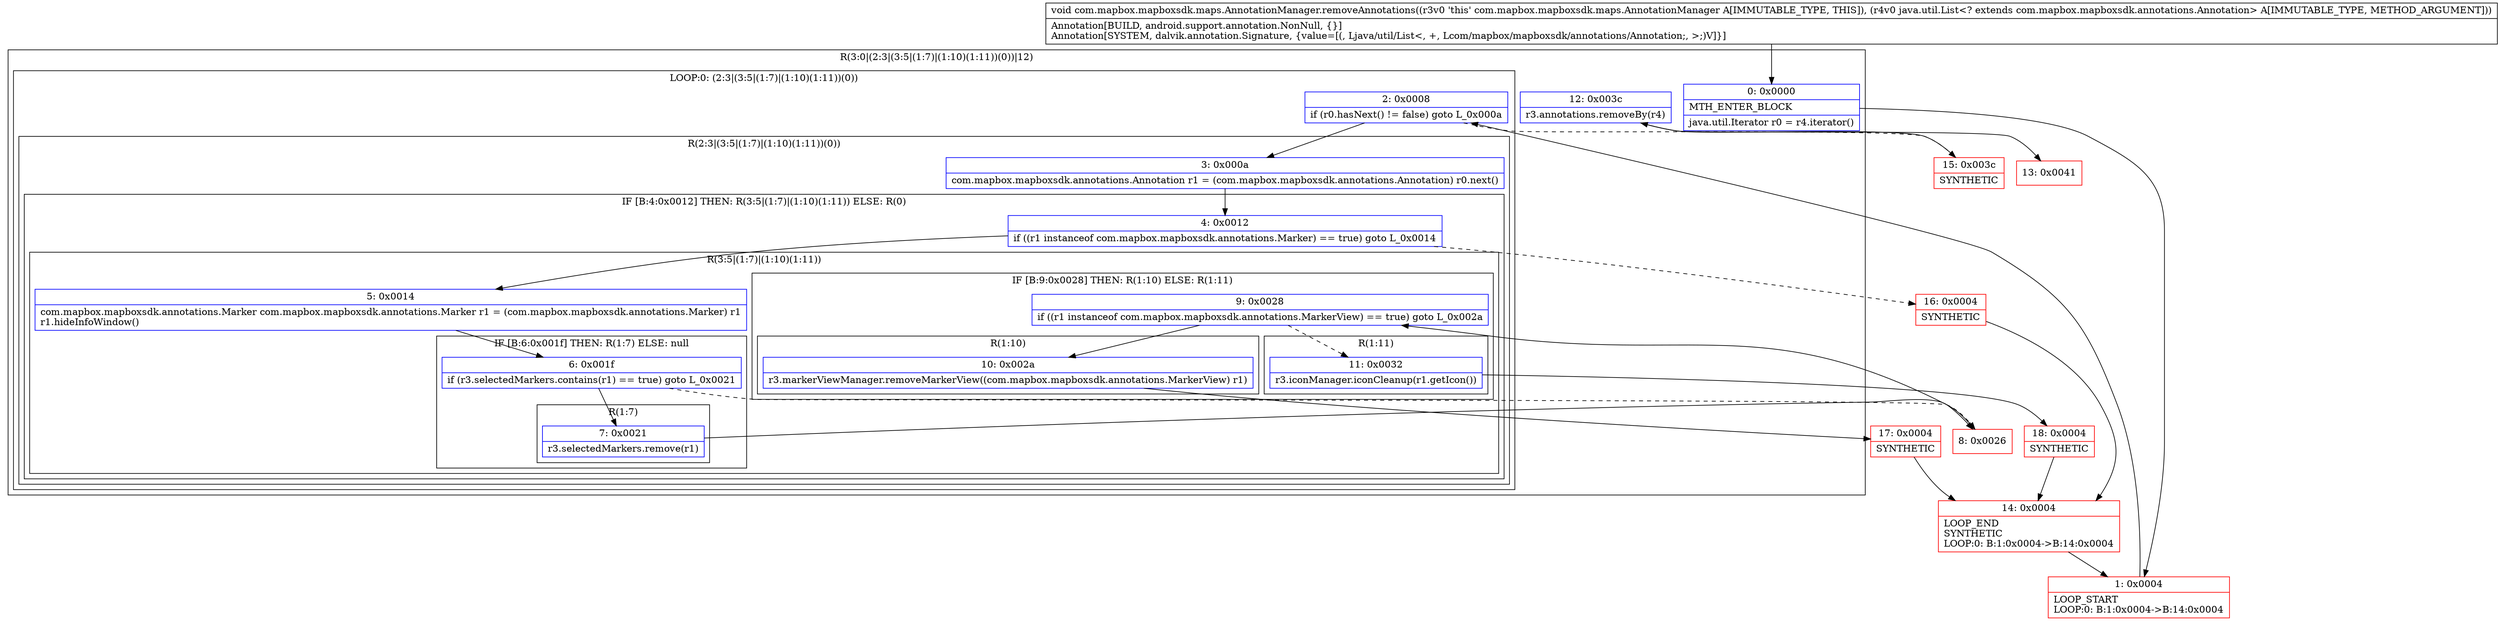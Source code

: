 digraph "CFG forcom.mapbox.mapboxsdk.maps.AnnotationManager.removeAnnotations(Ljava\/util\/List;)V" {
subgraph cluster_Region_1349521703 {
label = "R(3:0|(2:3|(3:5|(1:7)|(1:10)(1:11))(0))|12)";
node [shape=record,color=blue];
Node_0 [shape=record,label="{0\:\ 0x0000|MTH_ENTER_BLOCK\l|java.util.Iterator r0 = r4.iterator()\l}"];
subgraph cluster_LoopRegion_1565576562 {
label = "LOOP:0: (2:3|(3:5|(1:7)|(1:10)(1:11))(0))";
node [shape=record,color=blue];
Node_2 [shape=record,label="{2\:\ 0x0008|if (r0.hasNext() != false) goto L_0x000a\l}"];
subgraph cluster_Region_150605823 {
label = "R(2:3|(3:5|(1:7)|(1:10)(1:11))(0))";
node [shape=record,color=blue];
Node_3 [shape=record,label="{3\:\ 0x000a|com.mapbox.mapboxsdk.annotations.Annotation r1 = (com.mapbox.mapboxsdk.annotations.Annotation) r0.next()\l}"];
subgraph cluster_IfRegion_2037899265 {
label = "IF [B:4:0x0012] THEN: R(3:5|(1:7)|(1:10)(1:11)) ELSE: R(0)";
node [shape=record,color=blue];
Node_4 [shape=record,label="{4\:\ 0x0012|if ((r1 instanceof com.mapbox.mapboxsdk.annotations.Marker) == true) goto L_0x0014\l}"];
subgraph cluster_Region_274126882 {
label = "R(3:5|(1:7)|(1:10)(1:11))";
node [shape=record,color=blue];
Node_5 [shape=record,label="{5\:\ 0x0014|com.mapbox.mapboxsdk.annotations.Marker com.mapbox.mapboxsdk.annotations.Marker r1 = (com.mapbox.mapboxsdk.annotations.Marker) r1\lr1.hideInfoWindow()\l}"];
subgraph cluster_IfRegion_1299261959 {
label = "IF [B:6:0x001f] THEN: R(1:7) ELSE: null";
node [shape=record,color=blue];
Node_6 [shape=record,label="{6\:\ 0x001f|if (r3.selectedMarkers.contains(r1) == true) goto L_0x0021\l}"];
subgraph cluster_Region_1628610684 {
label = "R(1:7)";
node [shape=record,color=blue];
Node_7 [shape=record,label="{7\:\ 0x0021|r3.selectedMarkers.remove(r1)\l}"];
}
}
subgraph cluster_IfRegion_1651487829 {
label = "IF [B:9:0x0028] THEN: R(1:10) ELSE: R(1:11)";
node [shape=record,color=blue];
Node_9 [shape=record,label="{9\:\ 0x0028|if ((r1 instanceof com.mapbox.mapboxsdk.annotations.MarkerView) == true) goto L_0x002a\l}"];
subgraph cluster_Region_1147074546 {
label = "R(1:10)";
node [shape=record,color=blue];
Node_10 [shape=record,label="{10\:\ 0x002a|r3.markerViewManager.removeMarkerView((com.mapbox.mapboxsdk.annotations.MarkerView) r1)\l}"];
}
subgraph cluster_Region_12307564 {
label = "R(1:11)";
node [shape=record,color=blue];
Node_11 [shape=record,label="{11\:\ 0x0032|r3.iconManager.iconCleanup(r1.getIcon())\l}"];
}
}
}
subgraph cluster_Region_694038305 {
label = "R(0)";
node [shape=record,color=blue];
}
}
}
}
Node_12 [shape=record,label="{12\:\ 0x003c|r3.annotations.removeBy(r4)\l}"];
}
Node_1 [shape=record,color=red,label="{1\:\ 0x0004|LOOP_START\lLOOP:0: B:1:0x0004\-\>B:14:0x0004\l}"];
Node_8 [shape=record,color=red,label="{8\:\ 0x0026}"];
Node_13 [shape=record,color=red,label="{13\:\ 0x0041}"];
Node_14 [shape=record,color=red,label="{14\:\ 0x0004|LOOP_END\lSYNTHETIC\lLOOP:0: B:1:0x0004\-\>B:14:0x0004\l}"];
Node_15 [shape=record,color=red,label="{15\:\ 0x003c|SYNTHETIC\l}"];
Node_16 [shape=record,color=red,label="{16\:\ 0x0004|SYNTHETIC\l}"];
Node_17 [shape=record,color=red,label="{17\:\ 0x0004|SYNTHETIC\l}"];
Node_18 [shape=record,color=red,label="{18\:\ 0x0004|SYNTHETIC\l}"];
MethodNode[shape=record,label="{void com.mapbox.mapboxsdk.maps.AnnotationManager.removeAnnotations((r3v0 'this' com.mapbox.mapboxsdk.maps.AnnotationManager A[IMMUTABLE_TYPE, THIS]), (r4v0 java.util.List\<? extends com.mapbox.mapboxsdk.annotations.Annotation\> A[IMMUTABLE_TYPE, METHOD_ARGUMENT]))  | Annotation[BUILD, android.support.annotation.NonNull, \{\}]\lAnnotation[SYSTEM, dalvik.annotation.Signature, \{value=[(, Ljava\/util\/List\<, +, Lcom\/mapbox\/mapboxsdk\/annotations\/Annotation;, \>;)V]\}]\l}"];
MethodNode -> Node_0;
Node_0 -> Node_1;
Node_2 -> Node_3;
Node_2 -> Node_15[style=dashed];
Node_3 -> Node_4;
Node_4 -> Node_5;
Node_4 -> Node_16[style=dashed];
Node_5 -> Node_6;
Node_6 -> Node_7;
Node_6 -> Node_8[style=dashed];
Node_7 -> Node_8;
Node_9 -> Node_10;
Node_9 -> Node_11[style=dashed];
Node_10 -> Node_17;
Node_11 -> Node_18;
Node_12 -> Node_13;
Node_1 -> Node_2;
Node_8 -> Node_9;
Node_14 -> Node_1;
Node_15 -> Node_12;
Node_16 -> Node_14;
Node_17 -> Node_14;
Node_18 -> Node_14;
}

